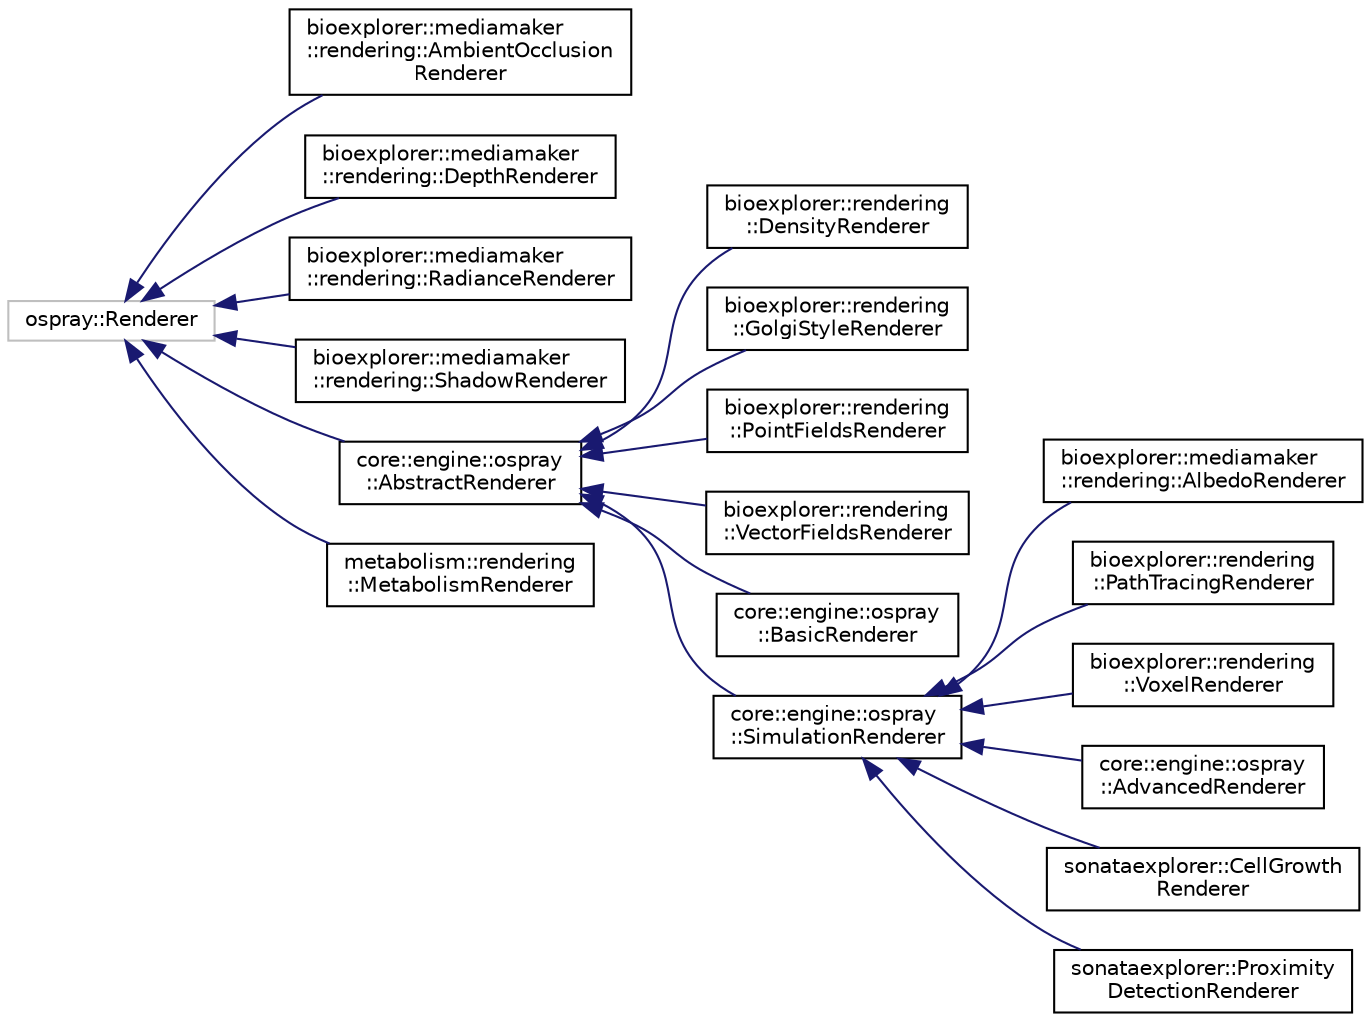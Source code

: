 digraph "Graphical Class Hierarchy"
{
 // LATEX_PDF_SIZE
  edge [fontname="Helvetica",fontsize="10",labelfontname="Helvetica",labelfontsize="10"];
  node [fontname="Helvetica",fontsize="10",shape=record];
  rankdir="LR";
  Node316 [label="ospray::Renderer",height=0.2,width=0.4,color="grey75", fillcolor="white", style="filled",tooltip=" "];
  Node316 -> Node0 [dir="back",color="midnightblue",fontsize="10",style="solid",fontname="Helvetica"];
  Node0 [label="bioexplorer::mediamaker\l::rendering::AmbientOcclusion\lRenderer",height=0.2,width=0.4,color="black", fillcolor="white", style="filled",URL="$da/d0a/classbioexplorer_1_1mediamaker_1_1rendering_1_1AmbientOcclusionRenderer.html",tooltip=" "];
  Node316 -> Node318 [dir="back",color="midnightblue",fontsize="10",style="solid",fontname="Helvetica"];
  Node318 [label="bioexplorer::mediamaker\l::rendering::DepthRenderer",height=0.2,width=0.4,color="black", fillcolor="white", style="filled",URL="$dd/d40/classbioexplorer_1_1mediamaker_1_1rendering_1_1DepthRenderer.html",tooltip=" "];
  Node316 -> Node319 [dir="back",color="midnightblue",fontsize="10",style="solid",fontname="Helvetica"];
  Node319 [label="bioexplorer::mediamaker\l::rendering::RadianceRenderer",height=0.2,width=0.4,color="black", fillcolor="white", style="filled",URL="$d5/d7f/classbioexplorer_1_1mediamaker_1_1rendering_1_1RadianceRenderer.html",tooltip=" "];
  Node316 -> Node320 [dir="back",color="midnightblue",fontsize="10",style="solid",fontname="Helvetica"];
  Node320 [label="bioexplorer::mediamaker\l::rendering::ShadowRenderer",height=0.2,width=0.4,color="black", fillcolor="white", style="filled",URL="$d3/d1a/classbioexplorer_1_1mediamaker_1_1rendering_1_1ShadowRenderer.html",tooltip=" "];
  Node316 -> Node321 [dir="back",color="midnightblue",fontsize="10",style="solid",fontname="Helvetica"];
  Node321 [label="core::engine::ospray\l::AbstractRenderer",height=0.2,width=0.4,color="black", fillcolor="white", style="filled",URL="$d1/d8d/classcore_1_1engine_1_1ospray_1_1AbstractRenderer.html",tooltip=" "];
  Node321 -> Node322 [dir="back",color="midnightblue",fontsize="10",style="solid",fontname="Helvetica"];
  Node322 [label="bioexplorer::rendering\l::DensityRenderer",height=0.2,width=0.4,color="black", fillcolor="white", style="filled",URL="$de/d24/classbioexplorer_1_1rendering_1_1DensityRenderer.html",tooltip="The DensityRenderer class allows visualization of atom density in the 3D scene."];
  Node321 -> Node323 [dir="back",color="midnightblue",fontsize="10",style="solid",fontname="Helvetica"];
  Node323 [label="bioexplorer::rendering\l::GolgiStyleRenderer",height=0.2,width=0.4,color="black", fillcolor="white", style="filled",URL="$d5/df2/classbioexplorer_1_1rendering_1_1GolgiStyleRenderer.html",tooltip=" "];
  Node321 -> Node324 [dir="back",color="midnightblue",fontsize="10",style="solid",fontname="Helvetica"];
  Node324 [label="bioexplorer::rendering\l::PointFieldsRenderer",height=0.2,width=0.4,color="black", fillcolor="white", style="filled",URL="$d8/dc9/classbioexplorer_1_1rendering_1_1PointFieldsRenderer.html",tooltip="The PointFieldsRenderer class allows visualization of magnetic fields created by atoms in the 3D scen..."];
  Node321 -> Node325 [dir="back",color="midnightblue",fontsize="10",style="solid",fontname="Helvetica"];
  Node325 [label="bioexplorer::rendering\l::VectorFieldsRenderer",height=0.2,width=0.4,color="black", fillcolor="white", style="filled",URL="$d1/dd1/classbioexplorer_1_1rendering_1_1VectorFieldsRenderer.html",tooltip="The VectorFieldsRenderer class allows visualization of magnetic fields created by atoms in the 3D sce..."];
  Node321 -> Node326 [dir="back",color="midnightblue",fontsize="10",style="solid",fontname="Helvetica"];
  Node326 [label="core::engine::ospray\l::BasicRenderer",height=0.2,width=0.4,color="black", fillcolor="white", style="filled",URL="$d3/dff/classcore_1_1engine_1_1ospray_1_1BasicRenderer.html",tooltip=" "];
  Node321 -> Node327 [dir="back",color="midnightblue",fontsize="10",style="solid",fontname="Helvetica"];
  Node327 [label="core::engine::ospray\l::SimulationRenderer",height=0.2,width=0.4,color="black", fillcolor="white", style="filled",URL="$d3/df5/classcore_1_1engine_1_1ospray_1_1SimulationRenderer.html",tooltip=" "];
  Node327 -> Node328 [dir="back",color="midnightblue",fontsize="10",style="solid",fontname="Helvetica"];
  Node328 [label="bioexplorer::mediamaker\l::rendering::AlbedoRenderer",height=0.2,width=0.4,color="black", fillcolor="white", style="filled",URL="$d6/d4f/classbioexplorer_1_1mediamaker_1_1rendering_1_1AlbedoRenderer.html",tooltip=" "];
  Node327 -> Node329 [dir="back",color="midnightblue",fontsize="10",style="solid",fontname="Helvetica"];
  Node329 [label="bioexplorer::rendering\l::PathTracingRenderer",height=0.2,width=0.4,color="black", fillcolor="white", style="filled",URL="$de/da9/classbioexplorer_1_1rendering_1_1PathTracingRenderer.html",tooltip="The PathTracingRenderer class is a renderer that processes the rendering of the 3D scene using the pa..."];
  Node327 -> Node330 [dir="back",color="midnightblue",fontsize="10",style="solid",fontname="Helvetica"];
  Node330 [label="bioexplorer::rendering\l::VoxelRenderer",height=0.2,width=0.4,color="black", fillcolor="white", style="filled",URL="$d9/da0/classbioexplorer_1_1rendering_1_1VoxelRenderer.html",tooltip="The VoxelRenderer class can perform fast transparency and mapping of simulation data on the geometry."];
  Node327 -> Node331 [dir="back",color="midnightblue",fontsize="10",style="solid",fontname="Helvetica"];
  Node331 [label="core::engine::ospray\l::AdvancedRenderer",height=0.2,width=0.4,color="black", fillcolor="white", style="filled",URL="$d1/d9c/classcore_1_1engine_1_1ospray_1_1AdvancedRenderer.html",tooltip="The AdvancedRenderer class is a renderer that can perform global illumination (light shading,..."];
  Node327 -> Node332 [dir="back",color="midnightblue",fontsize="10",style="solid",fontname="Helvetica"];
  Node332 [label="sonataexplorer::CellGrowth\lRenderer",height=0.2,width=0.4,color="black", fillcolor="white", style="filled",URL="$d0/d29/classsonataexplorer_1_1CellGrowthRenderer.html",tooltip="The CellGrowthRenderer class can perform fast transparency and mapping of simulation data on the geom..."];
  Node327 -> Node333 [dir="back",color="midnightblue",fontsize="10",style="solid",fontname="Helvetica"];
  Node333 [label="sonataexplorer::Proximity\lDetectionRenderer",height=0.2,width=0.4,color="black", fillcolor="white", style="filled",URL="$da/d9d/classsonataexplorer_1_1ProximityDetectionRenderer.html",tooltip=" "];
  Node316 -> Node334 [dir="back",color="midnightblue",fontsize="10",style="solid",fontname="Helvetica"];
  Node334 [label="metabolism::rendering\l::MetabolismRenderer",height=0.2,width=0.4,color="black", fillcolor="white", style="filled",URL="$d3/d27/classmetabolism_1_1rendering_1_1MetabolismRenderer.html",tooltip="The MetabolismRenderer class allows visualization of atom Metabolism in the 3D scene."];
}
